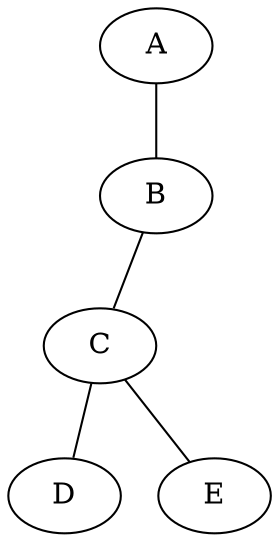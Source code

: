 graph Ungerichtet {
      A -- B
      B -- C
      C -- D
      C -- E
      B -- E [style="invis"]
}